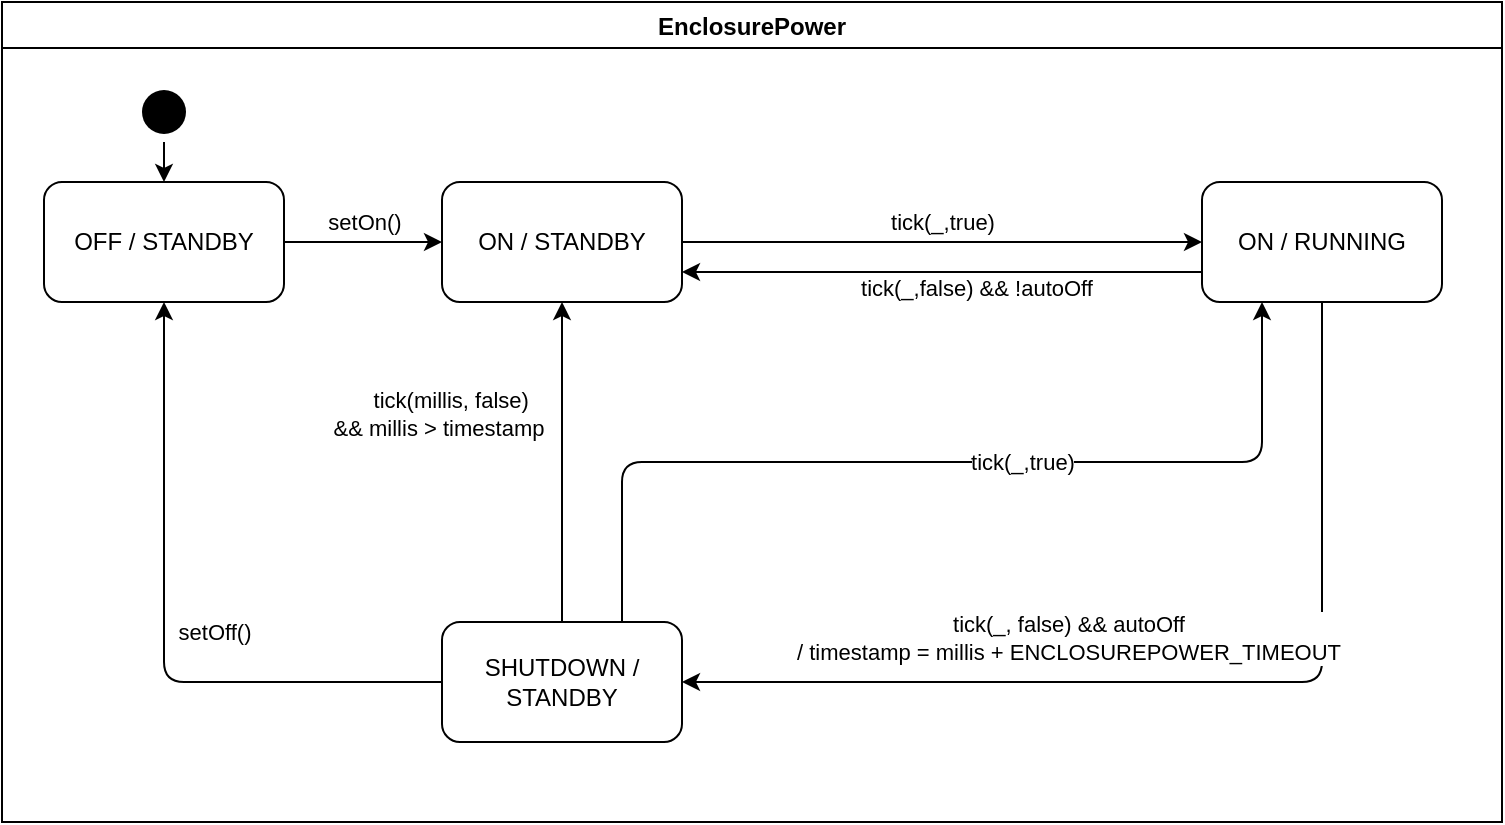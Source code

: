 <mxfile version="14.7.3" type="github"><diagram id="Usp0K9xESkBnQMiMHAAc" name="Page-1"><mxGraphModel dx="1422" dy="780" grid="1" gridSize="10" guides="1" tooltips="1" connect="1" arrows="1" fold="1" page="1" pageScale="1" pageWidth="827" pageHeight="1169" math="0" shadow="0"><root><mxCell id="0"/><mxCell id="1" parent="0"/><mxCell id="-aA1SCUoRO_x3V7jZ-lJ-1" value="EnclosurePower" style="swimlane;" vertex="1" parent="1"><mxGeometry x="40" y="40" width="750" height="410" as="geometry"/></mxCell><mxCell id="-aA1SCUoRO_x3V7jZ-lJ-14" value="setOn()" style="edgeStyle=orthogonalEdgeStyle;rounded=1;orthogonalLoop=1;jettySize=auto;html=1;exitX=1;exitY=0.5;exitDx=0;exitDy=0;entryX=0;entryY=0.5;entryDx=0;entryDy=0;spacingTop=0;spacingBottom=20;" edge="1" parent="-aA1SCUoRO_x3V7jZ-lJ-1" source="-aA1SCUoRO_x3V7jZ-lJ-5" target="-aA1SCUoRO_x3V7jZ-lJ-6"><mxGeometry relative="1" as="geometry"><Array as="points"><mxPoint x="161" y="120"/><mxPoint x="161" y="120"/></Array></mxGeometry></mxCell><mxCell id="-aA1SCUoRO_x3V7jZ-lJ-5" value="OFF / STANDBY" style="rounded=1;whiteSpace=wrap;html=1;" vertex="1" parent="-aA1SCUoRO_x3V7jZ-lJ-1"><mxGeometry x="21" y="90" width="120" height="60" as="geometry"/></mxCell><mxCell id="-aA1SCUoRO_x3V7jZ-lJ-15" value="tick(_,true)" style="edgeStyle=orthogonalEdgeStyle;rounded=1;orthogonalLoop=1;jettySize=auto;html=1;exitX=1;exitY=0.5;exitDx=0;exitDy=0;entryX=0;entryY=0.5;entryDx=0;entryDy=0;spacingBottom=20;" edge="1" parent="-aA1SCUoRO_x3V7jZ-lJ-1" source="-aA1SCUoRO_x3V7jZ-lJ-6" target="-aA1SCUoRO_x3V7jZ-lJ-8"><mxGeometry relative="1" as="geometry"/></mxCell><mxCell id="-aA1SCUoRO_x3V7jZ-lJ-6" value="ON / STANDBY" style="rounded=1;whiteSpace=wrap;html=1;" vertex="1" parent="-aA1SCUoRO_x3V7jZ-lJ-1"><mxGeometry x="220" y="90" width="120" height="60" as="geometry"/></mxCell><mxCell id="-aA1SCUoRO_x3V7jZ-lJ-18" style="edgeStyle=orthogonalEdgeStyle;rounded=1;orthogonalLoop=1;jettySize=auto;html=1;exitX=0.5;exitY=0;exitDx=0;exitDy=0;entryX=0.5;entryY=1;entryDx=0;entryDy=0;" edge="1" parent="-aA1SCUoRO_x3V7jZ-lJ-1" source="-aA1SCUoRO_x3V7jZ-lJ-7" target="-aA1SCUoRO_x3V7jZ-lJ-6"><mxGeometry relative="1" as="geometry"/></mxCell><mxCell id="-aA1SCUoRO_x3V7jZ-lJ-23" value="&lt;div&gt;&amp;nbsp;&amp;nbsp;&amp;nbsp; tick(millis, false) &lt;br&gt;&lt;/div&gt;&lt;div&gt;&amp;amp;&amp;amp; millis &amp;gt; timestamp&lt;/div&gt;" style="edgeLabel;html=1;align=center;verticalAlign=middle;resizable=0;points=[];spacingLeft=-130;" vertex="1" connectable="0" parent="-aA1SCUoRO_x3V7jZ-lJ-18"><mxGeometry x="0.3" y="-2" relative="1" as="geometry"><mxPoint x="1" as="offset"/></mxGeometry></mxCell><mxCell id="-aA1SCUoRO_x3V7jZ-lJ-19" value="setOff()" style="edgeStyle=orthogonalEdgeStyle;rounded=1;orthogonalLoop=1;jettySize=auto;html=1;exitX=0;exitY=0.5;exitDx=0;exitDy=0;spacingLeft=50;spacingRight=0;" edge="1" parent="-aA1SCUoRO_x3V7jZ-lJ-1" source="-aA1SCUoRO_x3V7jZ-lJ-7" target="-aA1SCUoRO_x3V7jZ-lJ-5"><mxGeometry relative="1" as="geometry"/></mxCell><mxCell id="-aA1SCUoRO_x3V7jZ-lJ-20" style="edgeStyle=orthogonalEdgeStyle;orthogonalLoop=1;jettySize=auto;html=1;exitX=0.75;exitY=0;exitDx=0;exitDy=0;entryX=0.25;entryY=1;entryDx=0;entryDy=0;rounded=1;" edge="1" parent="-aA1SCUoRO_x3V7jZ-lJ-1" source="-aA1SCUoRO_x3V7jZ-lJ-7" target="-aA1SCUoRO_x3V7jZ-lJ-8"><mxGeometry relative="1" as="geometry"/></mxCell><mxCell id="-aA1SCUoRO_x3V7jZ-lJ-24" value="tick(_,true)" style="edgeLabel;html=1;align=center;verticalAlign=middle;resizable=0;points=[];" vertex="1" connectable="0" parent="-aA1SCUoRO_x3V7jZ-lJ-20"><mxGeometry x="0.164" relative="1" as="geometry"><mxPoint as="offset"/></mxGeometry></mxCell><mxCell id="-aA1SCUoRO_x3V7jZ-lJ-7" value="SHUTDOWN / STANDBY" style="rounded=1;whiteSpace=wrap;html=1;" vertex="1" parent="-aA1SCUoRO_x3V7jZ-lJ-1"><mxGeometry x="220" y="310" width="120" height="60" as="geometry"/></mxCell><mxCell id="-aA1SCUoRO_x3V7jZ-lJ-17" style="edgeStyle=orthogonalEdgeStyle;rounded=1;orthogonalLoop=1;jettySize=auto;html=1;exitX=0.5;exitY=1;exitDx=0;exitDy=0;entryX=1;entryY=0.5;entryDx=0;entryDy=0;" edge="1" parent="-aA1SCUoRO_x3V7jZ-lJ-1" source="-aA1SCUoRO_x3V7jZ-lJ-8" target="-aA1SCUoRO_x3V7jZ-lJ-7"><mxGeometry relative="1" as="geometry"/></mxCell><mxCell id="-aA1SCUoRO_x3V7jZ-lJ-25" value="&lt;div&gt;&lt;span class=&quot;pl-smi&quot;&gt;tick(_, false) &amp;amp;&amp;amp; autoOff &lt;br&gt;&lt;/span&gt;&lt;/div&gt;&lt;div&gt;&lt;span class=&quot;pl-smi&quot;&gt;/ timestamp&lt;/span&gt; = millis + ENCLOSUREPOWER_TIMEOUT&lt;/div&gt;" style="edgeLabel;html=1;align=center;verticalAlign=middle;resizable=0;points=[];" vertex="1" connectable="0" parent="-aA1SCUoRO_x3V7jZ-lJ-17"><mxGeometry x="-0.249" relative="1" as="geometry"><mxPoint x="-126" y="-22" as="offset"/></mxGeometry></mxCell><mxCell id="-aA1SCUoRO_x3V7jZ-lJ-27" style="edgeStyle=orthogonalEdgeStyle;rounded=1;orthogonalLoop=1;jettySize=auto;html=1;exitX=0;exitY=0.75;exitDx=0;exitDy=0;entryX=1;entryY=0.75;entryDx=0;entryDy=0;" edge="1" parent="-aA1SCUoRO_x3V7jZ-lJ-1" source="-aA1SCUoRO_x3V7jZ-lJ-8" target="-aA1SCUoRO_x3V7jZ-lJ-6"><mxGeometry relative="1" as="geometry"/></mxCell><mxCell id="-aA1SCUoRO_x3V7jZ-lJ-28" value="tick(_,false) &amp;amp;&amp;amp; !autoOff" style="edgeLabel;html=1;align=center;verticalAlign=middle;resizable=0;points=[];" vertex="1" connectable="0" parent="-aA1SCUoRO_x3V7jZ-lJ-27"><mxGeometry x="-0.131" y="1" relative="1" as="geometry"><mxPoint y="7" as="offset"/></mxGeometry></mxCell><mxCell id="-aA1SCUoRO_x3V7jZ-lJ-8" value="ON / RUNNING" style="rounded=1;whiteSpace=wrap;html=1;" vertex="1" parent="-aA1SCUoRO_x3V7jZ-lJ-1"><mxGeometry x="600" y="90" width="120" height="60" as="geometry"/></mxCell><mxCell id="-aA1SCUoRO_x3V7jZ-lJ-13" style="edgeStyle=orthogonalEdgeStyle;rounded=0;orthogonalLoop=1;jettySize=auto;html=1;exitX=0.5;exitY=1;exitDx=0;exitDy=0;entryX=0.5;entryY=0;entryDx=0;entryDy=0;" edge="1" parent="-aA1SCUoRO_x3V7jZ-lJ-1" source="-aA1SCUoRO_x3V7jZ-lJ-9" target="-aA1SCUoRO_x3V7jZ-lJ-5"><mxGeometry relative="1" as="geometry"/></mxCell><mxCell id="-aA1SCUoRO_x3V7jZ-lJ-9" value="" style="ellipse;html=1;shape=startState;fillColor=#000000;strokeColor=none;" vertex="1" parent="-aA1SCUoRO_x3V7jZ-lJ-1"><mxGeometry x="66" y="40" width="30" height="30" as="geometry"/></mxCell></root></mxGraphModel></diagram></mxfile>